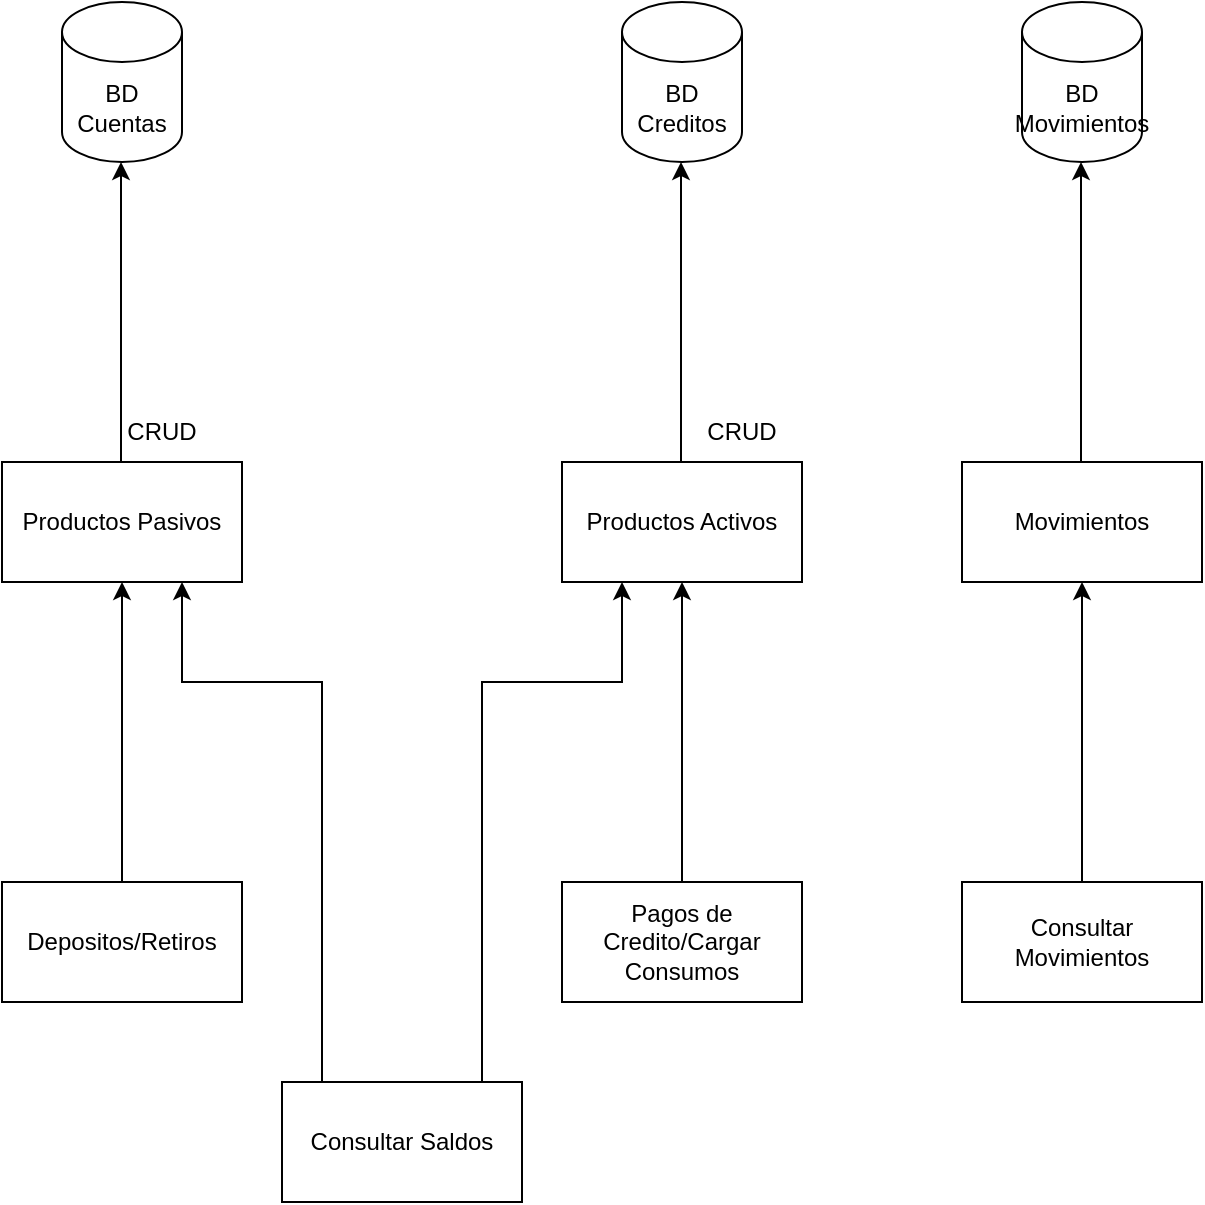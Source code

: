 <mxfile version="17.4.0" type="device" pages="2"><diagram id="IuZ8UtIoADJ6K-cjk_1B" name="Page-1"><mxGraphModel dx="680" dy="864" grid="1" gridSize="10" guides="1" tooltips="1" connect="1" arrows="1" fold="1" page="1" pageScale="1" pageWidth="827" pageHeight="1169" math="0" shadow="0"><root><mxCell id="0"/><mxCell id="1" parent="0"/><mxCell id="a_QQHa1EiUxBRfrHj9vG-1" value="BD Cuentas" style="shape=cylinder3;whiteSpace=wrap;html=1;boundedLbl=1;backgroundOutline=1;size=15;" vertex="1" parent="1"><mxGeometry x="110" y="180" width="60" height="80" as="geometry"/></mxCell><mxCell id="a_QQHa1EiUxBRfrHj9vG-2" value="BD Creditos" style="shape=cylinder3;whiteSpace=wrap;html=1;boundedLbl=1;backgroundOutline=1;size=15;" vertex="1" parent="1"><mxGeometry x="390" y="180" width="60" height="80" as="geometry"/></mxCell><mxCell id="a_QQHa1EiUxBRfrHj9vG-3" value="Depositos/Retiros" style="rounded=0;whiteSpace=wrap;html=1;" vertex="1" parent="1"><mxGeometry x="80" y="620" width="120" height="60" as="geometry"/></mxCell><mxCell id="a_QQHa1EiUxBRfrHj9vG-4" value="Pagos de Credito/Cargar Consumos" style="rounded=0;whiteSpace=wrap;html=1;" vertex="1" parent="1"><mxGeometry x="360" y="620" width="120" height="60" as="geometry"/></mxCell><mxCell id="a_QQHa1EiUxBRfrHj9vG-24" style="edgeStyle=orthogonalEdgeStyle;rounded=0;orthogonalLoop=1;jettySize=auto;html=1;entryX=0.75;entryY=1;entryDx=0;entryDy=0;" edge="1" parent="1" source="a_QQHa1EiUxBRfrHj9vG-5" target="a_QQHa1EiUxBRfrHj9vG-10"><mxGeometry relative="1" as="geometry"><Array as="points"><mxPoint x="240" y="520"/><mxPoint x="170" y="520"/></Array></mxGeometry></mxCell><mxCell id="a_QQHa1EiUxBRfrHj9vG-25" style="edgeStyle=orthogonalEdgeStyle;rounded=0;orthogonalLoop=1;jettySize=auto;html=1;entryX=0.25;entryY=1;entryDx=0;entryDy=0;" edge="1" parent="1" source="a_QQHa1EiUxBRfrHj9vG-5" target="a_QQHa1EiUxBRfrHj9vG-11"><mxGeometry relative="1" as="geometry"><Array as="points"><mxPoint x="320" y="520"/><mxPoint x="390" y="520"/></Array></mxGeometry></mxCell><mxCell id="a_QQHa1EiUxBRfrHj9vG-5" value="Consultar Saldos" style="rounded=0;whiteSpace=wrap;html=1;" vertex="1" parent="1"><mxGeometry x="220" y="720" width="120" height="60" as="geometry"/></mxCell><mxCell id="a_QQHa1EiUxBRfrHj9vG-8" value="" style="endArrow=classic;html=1;rounded=0;exitX=0.5;exitY=0;exitDx=0;exitDy=0;entryX=0.5;entryY=1;entryDx=0;entryDy=0;" edge="1" parent="1" source="a_QQHa1EiUxBRfrHj9vG-3" target="a_QQHa1EiUxBRfrHj9vG-10"><mxGeometry width="50" height="50" relative="1" as="geometry"><mxPoint x="50" y="610" as="sourcePoint"/><mxPoint x="100" y="560" as="targetPoint"/></mxGeometry></mxCell><mxCell id="a_QQHa1EiUxBRfrHj9vG-9" value="" style="endArrow=classic;html=1;rounded=0;exitX=0.5;exitY=0;exitDx=0;exitDy=0;entryX=0.5;entryY=1;entryDx=0;entryDy=0;" edge="1" parent="1" source="a_QQHa1EiUxBRfrHj9vG-4" target="a_QQHa1EiUxBRfrHj9vG-11"><mxGeometry width="50" height="50" relative="1" as="geometry"><mxPoint x="480" y="400" as="sourcePoint"/><mxPoint x="275" y="560" as="targetPoint"/></mxGeometry></mxCell><mxCell id="a_QQHa1EiUxBRfrHj9vG-10" value="Productos Pasivos" style="rounded=0;whiteSpace=wrap;html=1;" vertex="1" parent="1"><mxGeometry x="80" y="410" width="120" height="60" as="geometry"/></mxCell><mxCell id="a_QQHa1EiUxBRfrHj9vG-11" value="Productos Activos" style="rounded=0;whiteSpace=wrap;html=1;" vertex="1" parent="1"><mxGeometry x="360" y="410" width="120" height="60" as="geometry"/></mxCell><mxCell id="a_QQHa1EiUxBRfrHj9vG-12" value="" style="endArrow=classic;html=1;rounded=0;exitX=0.5;exitY=0;exitDx=0;exitDy=0;entryX=0.5;entryY=1;entryDx=0;entryDy=0;" edge="1" parent="1"><mxGeometry width="50" height="50" relative="1" as="geometry"><mxPoint x="139.5" y="410" as="sourcePoint"/><mxPoint x="139.5" y="260" as="targetPoint"/></mxGeometry></mxCell><mxCell id="a_QQHa1EiUxBRfrHj9vG-13" value="" style="endArrow=classic;html=1;rounded=0;exitX=0.5;exitY=0;exitDx=0;exitDy=0;entryX=0.5;entryY=1;entryDx=0;entryDy=0;" edge="1" parent="1"><mxGeometry width="50" height="50" relative="1" as="geometry"><mxPoint x="419.5" y="410" as="sourcePoint"/><mxPoint x="419.5" y="260" as="targetPoint"/></mxGeometry></mxCell><mxCell id="a_QQHa1EiUxBRfrHj9vG-14" value="CRUD" style="text;html=1;strokeColor=none;fillColor=none;align=center;verticalAlign=middle;whiteSpace=wrap;rounded=0;" vertex="1" parent="1"><mxGeometry x="420" y="380" width="60" height="30" as="geometry"/></mxCell><mxCell id="a_QQHa1EiUxBRfrHj9vG-16" value="CRUD" style="text;html=1;strokeColor=none;fillColor=none;align=center;verticalAlign=middle;whiteSpace=wrap;rounded=0;" vertex="1" parent="1"><mxGeometry x="130" y="380" width="60" height="30" as="geometry"/></mxCell><mxCell id="a_QQHa1EiUxBRfrHj9vG-17" value="BD Movimientos" style="shape=cylinder3;whiteSpace=wrap;html=1;boundedLbl=1;backgroundOutline=1;size=15;" vertex="1" parent="1"><mxGeometry x="590" y="180" width="60" height="80" as="geometry"/></mxCell><mxCell id="a_QQHa1EiUxBRfrHj9vG-18" value="Consultar Movimientos" style="rounded=0;whiteSpace=wrap;html=1;" vertex="1" parent="1"><mxGeometry x="560" y="620" width="120" height="60" as="geometry"/></mxCell><mxCell id="a_QQHa1EiUxBRfrHj9vG-19" value="" style="endArrow=classic;html=1;rounded=0;exitX=0.5;exitY=0;exitDx=0;exitDy=0;entryX=0.5;entryY=1;entryDx=0;entryDy=0;" edge="1" parent="1" source="a_QQHa1EiUxBRfrHj9vG-18" target="a_QQHa1EiUxBRfrHj9vG-20"><mxGeometry width="50" height="50" relative="1" as="geometry"><mxPoint x="680" y="400" as="sourcePoint"/><mxPoint x="475" y="560" as="targetPoint"/></mxGeometry></mxCell><mxCell id="a_QQHa1EiUxBRfrHj9vG-20" value="Movimientos" style="rounded=0;whiteSpace=wrap;html=1;" vertex="1" parent="1"><mxGeometry x="560" y="410" width="120" height="60" as="geometry"/></mxCell><mxCell id="a_QQHa1EiUxBRfrHj9vG-21" value="" style="endArrow=classic;html=1;rounded=0;exitX=0.5;exitY=0;exitDx=0;exitDy=0;entryX=0.5;entryY=1;entryDx=0;entryDy=0;" edge="1" parent="1"><mxGeometry width="50" height="50" relative="1" as="geometry"><mxPoint x="619.5" y="410" as="sourcePoint"/><mxPoint x="619.5" y="260" as="targetPoint"/></mxGeometry></mxCell></root></mxGraphModel></diagram><diagram id="lpLo9djQ4YTZzFvlZy6b" name="Page-2"><mxGraphModel dx="1422" dy="1931" grid="1" gridSize="10" guides="1" tooltips="1" connect="1" arrows="1" fold="1" page="1" pageScale="1" pageWidth="827" pageHeight="1169" math="0" shadow="0"><root><mxCell id="0"/><mxCell id="1" parent="0"/><mxCell id="lYzwQVZU7XmkVxWhcohu-1" value="Table: Cuentas" style="shape=table;startSize=30;container=1;collapsible=1;childLayout=tableLayout;fixedRows=1;rowLines=0;fontStyle=1;align=center;resizeLast=1;" vertex="1" parent="1"><mxGeometry x="360" y="-40" width="200" height="180" as="geometry"/></mxCell><mxCell id="lYzwQVZU7XmkVxWhcohu-2" value="" style="shape=tableRow;horizontal=0;startSize=0;swimlaneHead=0;swimlaneBody=0;fillColor=none;collapsible=0;dropTarget=0;points=[[0,0.5],[1,0.5]];portConstraint=eastwest;top=0;left=0;right=0;bottom=1;" vertex="1" parent="lYzwQVZU7XmkVxWhcohu-1"><mxGeometry y="30" width="200" height="30" as="geometry"/></mxCell><mxCell id="lYzwQVZU7XmkVxWhcohu-3" value="PK" style="shape=partialRectangle;connectable=0;fillColor=none;top=0;left=0;bottom=0;right=0;fontStyle=1;overflow=hidden;" vertex="1" parent="lYzwQVZU7XmkVxWhcohu-2"><mxGeometry width="30" height="30" as="geometry"><mxRectangle width="30" height="30" as="alternateBounds"/></mxGeometry></mxCell><mxCell id="lYzwQVZU7XmkVxWhcohu-4" value="NumeroCuenta" style="shape=partialRectangle;connectable=0;fillColor=none;top=0;left=0;bottom=0;right=0;align=left;spacingLeft=6;fontStyle=5;overflow=hidden;" vertex="1" parent="lYzwQVZU7XmkVxWhcohu-2"><mxGeometry x="30" width="170" height="30" as="geometry"><mxRectangle width="170" height="30" as="alternateBounds"/></mxGeometry></mxCell><mxCell id="lYzwQVZU7XmkVxWhcohu-5" value="" style="shape=tableRow;horizontal=0;startSize=0;swimlaneHead=0;swimlaneBody=0;fillColor=none;collapsible=0;dropTarget=0;points=[[0,0.5],[1,0.5]];portConstraint=eastwest;top=0;left=0;right=0;bottom=0;" vertex="1" parent="lYzwQVZU7XmkVxWhcohu-1"><mxGeometry y="60" width="200" height="30" as="geometry"/></mxCell><mxCell id="lYzwQVZU7XmkVxWhcohu-6" value="" style="shape=partialRectangle;connectable=0;fillColor=none;top=0;left=0;bottom=0;right=0;editable=1;overflow=hidden;" vertex="1" parent="lYzwQVZU7XmkVxWhcohu-5"><mxGeometry width="30" height="30" as="geometry"><mxRectangle width="30" height="30" as="alternateBounds"/></mxGeometry></mxCell><mxCell id="lYzwQVZU7XmkVxWhcohu-7" value="TipoCuenta" style="shape=partialRectangle;connectable=0;fillColor=none;top=0;left=0;bottom=0;right=0;align=left;spacingLeft=6;overflow=hidden;" vertex="1" parent="lYzwQVZU7XmkVxWhcohu-5"><mxGeometry x="30" width="170" height="30" as="geometry"><mxRectangle width="170" height="30" as="alternateBounds"/></mxGeometry></mxCell><mxCell id="lYzwQVZU7XmkVxWhcohu-8" value="" style="shape=tableRow;horizontal=0;startSize=0;swimlaneHead=0;swimlaneBody=0;fillColor=none;collapsible=0;dropTarget=0;points=[[0,0.5],[1,0.5]];portConstraint=eastwest;top=0;left=0;right=0;bottom=0;" vertex="1" parent="lYzwQVZU7XmkVxWhcohu-1"><mxGeometry y="90" width="200" height="30" as="geometry"/></mxCell><mxCell id="lYzwQVZU7XmkVxWhcohu-9" value="" style="shape=partialRectangle;connectable=0;fillColor=none;top=0;left=0;bottom=0;right=0;editable=1;overflow=hidden;" vertex="1" parent="lYzwQVZU7XmkVxWhcohu-8"><mxGeometry width="30" height="30" as="geometry"><mxRectangle width="30" height="30" as="alternateBounds"/></mxGeometry></mxCell><mxCell id="lYzwQVZU7XmkVxWhcohu-10" value="Balance" style="shape=partialRectangle;connectable=0;fillColor=none;top=0;left=0;bottom=0;right=0;align=left;spacingLeft=6;overflow=hidden;" vertex="1" parent="lYzwQVZU7XmkVxWhcohu-8"><mxGeometry x="30" width="170" height="30" as="geometry"><mxRectangle width="170" height="30" as="alternateBounds"/></mxGeometry></mxCell><mxCell id="lYzwQVZU7XmkVxWhcohu-11" value="" style="shape=tableRow;horizontal=0;startSize=0;swimlaneHead=0;swimlaneBody=0;fillColor=none;collapsible=0;dropTarget=0;points=[[0,0.5],[1,0.5]];portConstraint=eastwest;top=0;left=0;right=0;bottom=0;" vertex="1" parent="lYzwQVZU7XmkVxWhcohu-1"><mxGeometry y="120" width="200" height="30" as="geometry"/></mxCell><mxCell id="lYzwQVZU7XmkVxWhcohu-12" value="" style="shape=partialRectangle;connectable=0;fillColor=none;top=0;left=0;bottom=0;right=0;editable=1;overflow=hidden;" vertex="1" parent="lYzwQVZU7XmkVxWhcohu-11"><mxGeometry width="30" height="30" as="geometry"><mxRectangle width="30" height="30" as="alternateBounds"/></mxGeometry></mxCell><mxCell id="lYzwQVZU7XmkVxWhcohu-13" value="Cliente" style="shape=partialRectangle;connectable=0;fillColor=none;top=0;left=0;bottom=0;right=0;align=left;spacingLeft=6;overflow=hidden;" vertex="1" parent="lYzwQVZU7XmkVxWhcohu-11"><mxGeometry x="30" width="170" height="30" as="geometry"><mxRectangle width="170" height="30" as="alternateBounds"/></mxGeometry></mxCell><mxCell id="lYzwQVZU7XmkVxWhcohu-159" style="shape=tableRow;horizontal=0;startSize=0;swimlaneHead=0;swimlaneBody=0;fillColor=none;collapsible=0;dropTarget=0;points=[[0,0.5],[1,0.5]];portConstraint=eastwest;top=0;left=0;right=0;bottom=0;" vertex="1" parent="lYzwQVZU7XmkVxWhcohu-1"><mxGeometry y="150" width="200" height="30" as="geometry"/></mxCell><mxCell id="lYzwQVZU7XmkVxWhcohu-160" style="shape=partialRectangle;connectable=0;fillColor=none;top=0;left=0;bottom=0;right=0;editable=1;overflow=hidden;" vertex="1" parent="lYzwQVZU7XmkVxWhcohu-159"><mxGeometry width="30" height="30" as="geometry"><mxRectangle width="30" height="30" as="alternateBounds"/></mxGeometry></mxCell><mxCell id="lYzwQVZU7XmkVxWhcohu-161" value="TipoMoneda" style="shape=partialRectangle;connectable=0;fillColor=none;top=0;left=0;bottom=0;right=0;align=left;spacingLeft=6;overflow=hidden;" vertex="1" parent="lYzwQVZU7XmkVxWhcohu-159"><mxGeometry x="30" width="170" height="30" as="geometry"><mxRectangle width="170" height="30" as="alternateBounds"/></mxGeometry></mxCell><mxCell id="lYzwQVZU7XmkVxWhcohu-15" value="Cliente Personal" style="shape=table;startSize=30;container=1;collapsible=1;childLayout=tableLayout;fixedRows=1;rowLines=0;fontStyle=1;align=center;resizeLast=1;spacing=2;" vertex="1" parent="1"><mxGeometry x="640" y="160" width="180" height="240" as="geometry"><mxRectangle x="360" y="80" width="70" height="30" as="alternateBounds"/></mxGeometry></mxCell><mxCell id="lYzwQVZU7XmkVxWhcohu-16" value="" style="shape=tableRow;horizontal=0;startSize=0;swimlaneHead=0;swimlaneBody=0;fillColor=none;collapsible=0;dropTarget=0;points=[[0,0.5],[1,0.5]];portConstraint=eastwest;top=0;left=0;right=0;bottom=1;" vertex="1" parent="lYzwQVZU7XmkVxWhcohu-15"><mxGeometry y="30" width="180" height="30" as="geometry"/></mxCell><mxCell id="lYzwQVZU7XmkVxWhcohu-17" value="PK" style="shape=partialRectangle;connectable=0;fillColor=none;top=0;left=0;bottom=0;right=0;fontStyle=1;overflow=hidden;" vertex="1" parent="lYzwQVZU7XmkVxWhcohu-16"><mxGeometry width="30" height="30" as="geometry"><mxRectangle width="30" height="30" as="alternateBounds"/></mxGeometry></mxCell><mxCell id="lYzwQVZU7XmkVxWhcohu-18" value="CodigoCliente" style="shape=partialRectangle;connectable=0;fillColor=none;top=0;left=0;bottom=0;right=0;align=left;spacingLeft=6;fontStyle=5;overflow=hidden;" vertex="1" parent="lYzwQVZU7XmkVxWhcohu-16"><mxGeometry x="30" width="150" height="30" as="geometry"><mxRectangle width="150" height="30" as="alternateBounds"/></mxGeometry></mxCell><mxCell id="lYzwQVZU7XmkVxWhcohu-19" value="" style="shape=tableRow;horizontal=0;startSize=0;swimlaneHead=0;swimlaneBody=0;fillColor=none;collapsible=0;dropTarget=0;points=[[0,0.5],[1,0.5]];portConstraint=eastwest;top=0;left=0;right=0;bottom=0;" vertex="1" parent="lYzwQVZU7XmkVxWhcohu-15"><mxGeometry y="60" width="180" height="30" as="geometry"/></mxCell><mxCell id="lYzwQVZU7XmkVxWhcohu-20" value="" style="shape=partialRectangle;connectable=0;fillColor=none;top=0;left=0;bottom=0;right=0;editable=1;overflow=hidden;" vertex="1" parent="lYzwQVZU7XmkVxWhcohu-19"><mxGeometry width="30" height="30" as="geometry"><mxRectangle width="30" height="30" as="alternateBounds"/></mxGeometry></mxCell><mxCell id="lYzwQVZU7XmkVxWhcohu-21" value="Nombre" style="shape=partialRectangle;connectable=0;fillColor=none;top=0;left=0;bottom=0;right=0;align=left;spacingLeft=6;overflow=hidden;" vertex="1" parent="lYzwQVZU7XmkVxWhcohu-19"><mxGeometry x="30" width="150" height="30" as="geometry"><mxRectangle width="150" height="30" as="alternateBounds"/></mxGeometry></mxCell><mxCell id="lYzwQVZU7XmkVxWhcohu-22" value="" style="shape=tableRow;horizontal=0;startSize=0;swimlaneHead=0;swimlaneBody=0;fillColor=none;collapsible=0;dropTarget=0;points=[[0,0.5],[1,0.5]];portConstraint=eastwest;top=0;left=0;right=0;bottom=0;" vertex="1" parent="lYzwQVZU7XmkVxWhcohu-15"><mxGeometry y="90" width="180" height="30" as="geometry"/></mxCell><mxCell id="lYzwQVZU7XmkVxWhcohu-23" value="" style="shape=partialRectangle;connectable=0;fillColor=none;top=0;left=0;bottom=0;right=0;editable=1;overflow=hidden;" vertex="1" parent="lYzwQVZU7XmkVxWhcohu-22"><mxGeometry width="30" height="30" as="geometry"><mxRectangle width="30" height="30" as="alternateBounds"/></mxGeometry></mxCell><mxCell id="lYzwQVZU7XmkVxWhcohu-24" value="Apellido" style="shape=partialRectangle;connectable=0;fillColor=none;top=0;left=0;bottom=0;right=0;align=left;spacingLeft=6;overflow=hidden;" vertex="1" parent="lYzwQVZU7XmkVxWhcohu-22"><mxGeometry x="30" width="150" height="30" as="geometry"><mxRectangle width="150" height="30" as="alternateBounds"/></mxGeometry></mxCell><mxCell id="lYzwQVZU7XmkVxWhcohu-25" value="" style="shape=tableRow;horizontal=0;startSize=0;swimlaneHead=0;swimlaneBody=0;fillColor=none;collapsible=0;dropTarget=0;points=[[0,0.5],[1,0.5]];portConstraint=eastwest;top=0;left=0;right=0;bottom=0;" vertex="1" parent="lYzwQVZU7XmkVxWhcohu-15"><mxGeometry y="120" width="180" height="30" as="geometry"/></mxCell><mxCell id="lYzwQVZU7XmkVxWhcohu-26" value="" style="shape=partialRectangle;connectable=0;fillColor=none;top=0;left=0;bottom=0;right=0;editable=1;overflow=hidden;" vertex="1" parent="lYzwQVZU7XmkVxWhcohu-25"><mxGeometry width="30" height="30" as="geometry"><mxRectangle width="30" height="30" as="alternateBounds"/></mxGeometry></mxCell><mxCell id="lYzwQVZU7XmkVxWhcohu-27" value="Dni" style="shape=partialRectangle;connectable=0;fillColor=none;top=0;left=0;bottom=0;right=0;align=left;spacingLeft=6;overflow=hidden;" vertex="1" parent="lYzwQVZU7XmkVxWhcohu-25"><mxGeometry x="30" width="150" height="30" as="geometry"><mxRectangle width="150" height="30" as="alternateBounds"/></mxGeometry></mxCell><mxCell id="lYzwQVZU7XmkVxWhcohu-59" style="shape=tableRow;horizontal=0;startSize=0;swimlaneHead=0;swimlaneBody=0;fillColor=none;collapsible=0;dropTarget=0;points=[[0,0.5],[1,0.5]];portConstraint=eastwest;top=0;left=0;right=0;bottom=0;" vertex="1" parent="lYzwQVZU7XmkVxWhcohu-15"><mxGeometry y="150" width="180" height="30" as="geometry"/></mxCell><mxCell id="lYzwQVZU7XmkVxWhcohu-60" style="shape=partialRectangle;connectable=0;fillColor=none;top=0;left=0;bottom=0;right=0;editable=1;overflow=hidden;" vertex="1" parent="lYzwQVZU7XmkVxWhcohu-59"><mxGeometry width="30" height="30" as="geometry"><mxRectangle width="30" height="30" as="alternateBounds"/></mxGeometry></mxCell><mxCell id="lYzwQVZU7XmkVxWhcohu-61" value="TipoCliente" style="shape=partialRectangle;connectable=0;fillColor=none;top=0;left=0;bottom=0;right=0;align=left;spacingLeft=6;overflow=hidden;" vertex="1" parent="lYzwQVZU7XmkVxWhcohu-59"><mxGeometry x="30" width="150" height="30" as="geometry"><mxRectangle width="150" height="30" as="alternateBounds"/></mxGeometry></mxCell><mxCell id="lYzwQVZU7XmkVxWhcohu-62" style="shape=tableRow;horizontal=0;startSize=0;swimlaneHead=0;swimlaneBody=0;fillColor=none;collapsible=0;dropTarget=0;points=[[0,0.5],[1,0.5]];portConstraint=eastwest;top=0;left=0;right=0;bottom=0;" vertex="1" parent="lYzwQVZU7XmkVxWhcohu-15"><mxGeometry y="180" width="180" height="30" as="geometry"/></mxCell><mxCell id="lYzwQVZU7XmkVxWhcohu-63" style="shape=partialRectangle;connectable=0;fillColor=none;top=0;left=0;bottom=0;right=0;editable=1;overflow=hidden;" vertex="1" parent="lYzwQVZU7XmkVxWhcohu-62"><mxGeometry width="30" height="30" as="geometry"><mxRectangle width="30" height="30" as="alternateBounds"/></mxGeometry></mxCell><mxCell id="lYzwQVZU7XmkVxWhcohu-64" value="Telefono" style="shape=partialRectangle;connectable=0;fillColor=none;top=0;left=0;bottom=0;right=0;align=left;spacingLeft=6;overflow=hidden;" vertex="1" parent="lYzwQVZU7XmkVxWhcohu-62"><mxGeometry x="30" width="150" height="30" as="geometry"><mxRectangle width="150" height="30" as="alternateBounds"/></mxGeometry></mxCell><mxCell id="lYzwQVZU7XmkVxWhcohu-65" style="shape=tableRow;horizontal=0;startSize=0;swimlaneHead=0;swimlaneBody=0;fillColor=none;collapsible=0;dropTarget=0;points=[[0,0.5],[1,0.5]];portConstraint=eastwest;top=0;left=0;right=0;bottom=0;" vertex="1" parent="lYzwQVZU7XmkVxWhcohu-15"><mxGeometry y="210" width="180" height="30" as="geometry"/></mxCell><mxCell id="lYzwQVZU7XmkVxWhcohu-66" style="shape=partialRectangle;connectable=0;fillColor=none;top=0;left=0;bottom=0;right=0;editable=1;overflow=hidden;" vertex="1" parent="lYzwQVZU7XmkVxWhcohu-65"><mxGeometry width="30" height="30" as="geometry"><mxRectangle width="30" height="30" as="alternateBounds"/></mxGeometry></mxCell><mxCell id="lYzwQVZU7XmkVxWhcohu-67" value="Correo" style="shape=partialRectangle;connectable=0;fillColor=none;top=0;left=0;bottom=0;right=0;align=left;spacingLeft=6;overflow=hidden;" vertex="1" parent="lYzwQVZU7XmkVxWhcohu-65"><mxGeometry x="30" width="150" height="30" as="geometry"><mxRectangle width="150" height="30" as="alternateBounds"/></mxGeometry></mxCell><mxCell id="lYzwQVZU7XmkVxWhcohu-68" value="Table: Credito" style="shape=table;startSize=30;container=1;collapsible=1;childLayout=tableLayout;fixedRows=1;rowLines=0;fontStyle=1;align=center;resizeLast=1;" vertex="1" parent="1"><mxGeometry x="360" y="560" width="200" height="180" as="geometry"/></mxCell><mxCell id="lYzwQVZU7XmkVxWhcohu-69" value="" style="shape=tableRow;horizontal=0;startSize=0;swimlaneHead=0;swimlaneBody=0;fillColor=none;collapsible=0;dropTarget=0;points=[[0,0.5],[1,0.5]];portConstraint=eastwest;top=0;left=0;right=0;bottom=1;" vertex="1" parent="lYzwQVZU7XmkVxWhcohu-68"><mxGeometry y="30" width="200" height="30" as="geometry"/></mxCell><mxCell id="lYzwQVZU7XmkVxWhcohu-70" value="PK" style="shape=partialRectangle;connectable=0;fillColor=none;top=0;left=0;bottom=0;right=0;fontStyle=1;overflow=hidden;" vertex="1" parent="lYzwQVZU7XmkVxWhcohu-69"><mxGeometry width="30" height="30" as="geometry"><mxRectangle width="30" height="30" as="alternateBounds"/></mxGeometry></mxCell><mxCell id="lYzwQVZU7XmkVxWhcohu-71" value="NumeroTarjeta" style="shape=partialRectangle;connectable=0;fillColor=none;top=0;left=0;bottom=0;right=0;align=left;spacingLeft=6;fontStyle=5;overflow=hidden;" vertex="1" parent="lYzwQVZU7XmkVxWhcohu-69"><mxGeometry x="30" width="170" height="30" as="geometry"><mxRectangle width="170" height="30" as="alternateBounds"/></mxGeometry></mxCell><mxCell id="lYzwQVZU7XmkVxWhcohu-72" value="" style="shape=tableRow;horizontal=0;startSize=0;swimlaneHead=0;swimlaneBody=0;fillColor=none;collapsible=0;dropTarget=0;points=[[0,0.5],[1,0.5]];portConstraint=eastwest;top=0;left=0;right=0;bottom=0;" vertex="1" parent="lYzwQVZU7XmkVxWhcohu-68"><mxGeometry y="60" width="200" height="30" as="geometry"/></mxCell><mxCell id="lYzwQVZU7XmkVxWhcohu-73" value="" style="shape=partialRectangle;connectable=0;fillColor=none;top=0;left=0;bottom=0;right=0;editable=1;overflow=hidden;" vertex="1" parent="lYzwQVZU7XmkVxWhcohu-72"><mxGeometry width="30" height="30" as="geometry"><mxRectangle width="30" height="30" as="alternateBounds"/></mxGeometry></mxCell><mxCell id="lYzwQVZU7XmkVxWhcohu-74" value="Cliente" style="shape=partialRectangle;connectable=0;fillColor=none;top=0;left=0;bottom=0;right=0;align=left;spacingLeft=6;overflow=hidden;" vertex="1" parent="lYzwQVZU7XmkVxWhcohu-72"><mxGeometry x="30" width="170" height="30" as="geometry"><mxRectangle width="170" height="30" as="alternateBounds"/></mxGeometry></mxCell><mxCell id="lYzwQVZU7XmkVxWhcohu-75" value="" style="shape=tableRow;horizontal=0;startSize=0;swimlaneHead=0;swimlaneBody=0;fillColor=none;collapsible=0;dropTarget=0;points=[[0,0.5],[1,0.5]];portConstraint=eastwest;top=0;left=0;right=0;bottom=0;" vertex="1" parent="lYzwQVZU7XmkVxWhcohu-68"><mxGeometry y="90" width="200" height="30" as="geometry"/></mxCell><mxCell id="lYzwQVZU7XmkVxWhcohu-76" value="" style="shape=partialRectangle;connectable=0;fillColor=none;top=0;left=0;bottom=0;right=0;editable=1;overflow=hidden;" vertex="1" parent="lYzwQVZU7XmkVxWhcohu-75"><mxGeometry width="30" height="30" as="geometry"><mxRectangle width="30" height="30" as="alternateBounds"/></mxGeometry></mxCell><mxCell id="lYzwQVZU7XmkVxWhcohu-77" value="Balance" style="shape=partialRectangle;connectable=0;fillColor=none;top=0;left=0;bottom=0;right=0;align=left;spacingLeft=6;overflow=hidden;" vertex="1" parent="lYzwQVZU7XmkVxWhcohu-75"><mxGeometry x="30" width="170" height="30" as="geometry"><mxRectangle width="170" height="30" as="alternateBounds"/></mxGeometry></mxCell><mxCell id="lYzwQVZU7XmkVxWhcohu-78" value="" style="shape=tableRow;horizontal=0;startSize=0;swimlaneHead=0;swimlaneBody=0;fillColor=none;collapsible=0;dropTarget=0;points=[[0,0.5],[1,0.5]];portConstraint=eastwest;top=0;left=0;right=0;bottom=0;" vertex="1" parent="lYzwQVZU7XmkVxWhcohu-68"><mxGeometry y="120" width="200" height="30" as="geometry"/></mxCell><mxCell id="lYzwQVZU7XmkVxWhcohu-79" value="" style="shape=partialRectangle;connectable=0;fillColor=none;top=0;left=0;bottom=0;right=0;editable=1;overflow=hidden;" vertex="1" parent="lYzwQVZU7XmkVxWhcohu-78"><mxGeometry width="30" height="30" as="geometry"><mxRectangle width="30" height="30" as="alternateBounds"/></mxGeometry></mxCell><mxCell id="lYzwQVZU7XmkVxWhcohu-80" value="Creditos" style="shape=partialRectangle;connectable=0;fillColor=none;top=0;left=0;bottom=0;right=0;align=left;spacingLeft=6;overflow=hidden;" vertex="1" parent="lYzwQVZU7XmkVxWhcohu-78"><mxGeometry x="30" width="170" height="30" as="geometry"><mxRectangle width="170" height="30" as="alternateBounds"/></mxGeometry></mxCell><mxCell id="lYzwQVZU7XmkVxWhcohu-162" style="shape=tableRow;horizontal=0;startSize=0;swimlaneHead=0;swimlaneBody=0;fillColor=none;collapsible=0;dropTarget=0;points=[[0,0.5],[1,0.5]];portConstraint=eastwest;top=0;left=0;right=0;bottom=0;" vertex="1" parent="lYzwQVZU7XmkVxWhcohu-68"><mxGeometry y="150" width="200" height="30" as="geometry"/></mxCell><mxCell id="lYzwQVZU7XmkVxWhcohu-163" style="shape=partialRectangle;connectable=0;fillColor=none;top=0;left=0;bottom=0;right=0;editable=1;overflow=hidden;" vertex="1" parent="lYzwQVZU7XmkVxWhcohu-162"><mxGeometry width="30" height="30" as="geometry"><mxRectangle width="30" height="30" as="alternateBounds"/></mxGeometry></mxCell><mxCell id="lYzwQVZU7XmkVxWhcohu-164" value="TipoMoneda" style="shape=partialRectangle;connectable=0;fillColor=none;top=0;left=0;bottom=0;right=0;align=left;spacingLeft=6;overflow=hidden;" vertex="1" parent="lYzwQVZU7XmkVxWhcohu-162"><mxGeometry x="30" width="170" height="30" as="geometry"><mxRectangle width="170" height="30" as="alternateBounds"/></mxGeometry></mxCell><mxCell id="lYzwQVZU7XmkVxWhcohu-103" value="Cliente Empresarial" style="shape=table;startSize=30;container=1;collapsible=1;childLayout=tableLayout;fixedRows=1;rowLines=0;fontStyle=1;align=center;resizeLast=1;spacing=2;" vertex="1" parent="1"><mxGeometry x="80" y="160" width="180" height="270" as="geometry"><mxRectangle x="360" y="80" width="70" height="30" as="alternateBounds"/></mxGeometry></mxCell><mxCell id="lYzwQVZU7XmkVxWhcohu-104" value="" style="shape=tableRow;horizontal=0;startSize=0;swimlaneHead=0;swimlaneBody=0;fillColor=none;collapsible=0;dropTarget=0;points=[[0,0.5],[1,0.5]];portConstraint=eastwest;top=0;left=0;right=0;bottom=1;" vertex="1" parent="lYzwQVZU7XmkVxWhcohu-103"><mxGeometry y="30" width="180" height="30" as="geometry"/></mxCell><mxCell id="lYzwQVZU7XmkVxWhcohu-105" value="PK" style="shape=partialRectangle;connectable=0;fillColor=none;top=0;left=0;bottom=0;right=0;fontStyle=1;overflow=hidden;" vertex="1" parent="lYzwQVZU7XmkVxWhcohu-104"><mxGeometry width="30" height="30" as="geometry"><mxRectangle width="30" height="30" as="alternateBounds"/></mxGeometry></mxCell><mxCell id="lYzwQVZU7XmkVxWhcohu-106" value="CodigoCliente" style="shape=partialRectangle;connectable=0;fillColor=none;top=0;left=0;bottom=0;right=0;align=left;spacingLeft=6;fontStyle=5;overflow=hidden;" vertex="1" parent="lYzwQVZU7XmkVxWhcohu-104"><mxGeometry x="30" width="150" height="30" as="geometry"><mxRectangle width="150" height="30" as="alternateBounds"/></mxGeometry></mxCell><mxCell id="lYzwQVZU7XmkVxWhcohu-107" value="" style="shape=tableRow;horizontal=0;startSize=0;swimlaneHead=0;swimlaneBody=0;fillColor=none;collapsible=0;dropTarget=0;points=[[0,0.5],[1,0.5]];portConstraint=eastwest;top=0;left=0;right=0;bottom=0;" vertex="1" parent="lYzwQVZU7XmkVxWhcohu-103"><mxGeometry y="60" width="180" height="30" as="geometry"/></mxCell><mxCell id="lYzwQVZU7XmkVxWhcohu-108" value="" style="shape=partialRectangle;connectable=0;fillColor=none;top=0;left=0;bottom=0;right=0;editable=1;overflow=hidden;" vertex="1" parent="lYzwQVZU7XmkVxWhcohu-107"><mxGeometry width="30" height="30" as="geometry"><mxRectangle width="30" height="30" as="alternateBounds"/></mxGeometry></mxCell><mxCell id="lYzwQVZU7XmkVxWhcohu-109" value="Nombre" style="shape=partialRectangle;connectable=0;fillColor=none;top=0;left=0;bottom=0;right=0;align=left;spacingLeft=6;overflow=hidden;" vertex="1" parent="lYzwQVZU7XmkVxWhcohu-107"><mxGeometry x="30" width="150" height="30" as="geometry"><mxRectangle width="150" height="30" as="alternateBounds"/></mxGeometry></mxCell><mxCell id="lYzwQVZU7XmkVxWhcohu-110" value="" style="shape=tableRow;horizontal=0;startSize=0;swimlaneHead=0;swimlaneBody=0;fillColor=none;collapsible=0;dropTarget=0;points=[[0,0.5],[1,0.5]];portConstraint=eastwest;top=0;left=0;right=0;bottom=0;" vertex="1" parent="lYzwQVZU7XmkVxWhcohu-103"><mxGeometry y="90" width="180" height="30" as="geometry"/></mxCell><mxCell id="lYzwQVZU7XmkVxWhcohu-111" value="" style="shape=partialRectangle;connectable=0;fillColor=none;top=0;left=0;bottom=0;right=0;editable=1;overflow=hidden;" vertex="1" parent="lYzwQVZU7XmkVxWhcohu-110"><mxGeometry width="30" height="30" as="geometry"><mxRectangle width="30" height="30" as="alternateBounds"/></mxGeometry></mxCell><mxCell id="lYzwQVZU7XmkVxWhcohu-112" value="Apellido" style="shape=partialRectangle;connectable=0;fillColor=none;top=0;left=0;bottom=0;right=0;align=left;spacingLeft=6;overflow=hidden;" vertex="1" parent="lYzwQVZU7XmkVxWhcohu-110"><mxGeometry x="30" width="150" height="30" as="geometry"><mxRectangle width="150" height="30" as="alternateBounds"/></mxGeometry></mxCell><mxCell id="lYzwQVZU7XmkVxWhcohu-113" value="" style="shape=tableRow;horizontal=0;startSize=0;swimlaneHead=0;swimlaneBody=0;fillColor=none;collapsible=0;dropTarget=0;points=[[0,0.5],[1,0.5]];portConstraint=eastwest;top=0;left=0;right=0;bottom=0;" vertex="1" parent="lYzwQVZU7XmkVxWhcohu-103"><mxGeometry y="120" width="180" height="30" as="geometry"/></mxCell><mxCell id="lYzwQVZU7XmkVxWhcohu-114" value="" style="shape=partialRectangle;connectable=0;fillColor=none;top=0;left=0;bottom=0;right=0;editable=1;overflow=hidden;" vertex="1" parent="lYzwQVZU7XmkVxWhcohu-113"><mxGeometry width="30" height="30" as="geometry"><mxRectangle width="30" height="30" as="alternateBounds"/></mxGeometry></mxCell><mxCell id="lYzwQVZU7XmkVxWhcohu-115" value="Dni" style="shape=partialRectangle;connectable=0;fillColor=none;top=0;left=0;bottom=0;right=0;align=left;spacingLeft=6;overflow=hidden;" vertex="1" parent="lYzwQVZU7XmkVxWhcohu-113"><mxGeometry x="30" width="150" height="30" as="geometry"><mxRectangle width="150" height="30" as="alternateBounds"/></mxGeometry></mxCell><mxCell id="lYzwQVZU7XmkVxWhcohu-116" style="shape=tableRow;horizontal=0;startSize=0;swimlaneHead=0;swimlaneBody=0;fillColor=none;collapsible=0;dropTarget=0;points=[[0,0.5],[1,0.5]];portConstraint=eastwest;top=0;left=0;right=0;bottom=0;" vertex="1" parent="lYzwQVZU7XmkVxWhcohu-103"><mxGeometry y="150" width="180" height="30" as="geometry"/></mxCell><mxCell id="lYzwQVZU7XmkVxWhcohu-117" style="shape=partialRectangle;connectable=0;fillColor=none;top=0;left=0;bottom=0;right=0;editable=1;overflow=hidden;" vertex="1" parent="lYzwQVZU7XmkVxWhcohu-116"><mxGeometry width="30" height="30" as="geometry"><mxRectangle width="30" height="30" as="alternateBounds"/></mxGeometry></mxCell><mxCell id="lYzwQVZU7XmkVxWhcohu-118" value="TipoCliente" style="shape=partialRectangle;connectable=0;fillColor=none;top=0;left=0;bottom=0;right=0;align=left;spacingLeft=6;overflow=hidden;" vertex="1" parent="lYzwQVZU7XmkVxWhcohu-116"><mxGeometry x="30" width="150" height="30" as="geometry"><mxRectangle width="150" height="30" as="alternateBounds"/></mxGeometry></mxCell><mxCell id="lYzwQVZU7XmkVxWhcohu-119" style="shape=tableRow;horizontal=0;startSize=0;swimlaneHead=0;swimlaneBody=0;fillColor=none;collapsible=0;dropTarget=0;points=[[0,0.5],[1,0.5]];portConstraint=eastwest;top=0;left=0;right=0;bottom=0;" vertex="1" parent="lYzwQVZU7XmkVxWhcohu-103"><mxGeometry y="180" width="180" height="30" as="geometry"/></mxCell><mxCell id="lYzwQVZU7XmkVxWhcohu-120" style="shape=partialRectangle;connectable=0;fillColor=none;top=0;left=0;bottom=0;right=0;editable=1;overflow=hidden;" vertex="1" parent="lYzwQVZU7XmkVxWhcohu-119"><mxGeometry width="30" height="30" as="geometry"><mxRectangle width="30" height="30" as="alternateBounds"/></mxGeometry></mxCell><mxCell id="lYzwQVZU7XmkVxWhcohu-121" value="Telefono" style="shape=partialRectangle;connectable=0;fillColor=none;top=0;left=0;bottom=0;right=0;align=left;spacingLeft=6;overflow=hidden;" vertex="1" parent="lYzwQVZU7XmkVxWhcohu-119"><mxGeometry x="30" width="150" height="30" as="geometry"><mxRectangle width="150" height="30" as="alternateBounds"/></mxGeometry></mxCell><mxCell id="lYzwQVZU7XmkVxWhcohu-122" style="shape=tableRow;horizontal=0;startSize=0;swimlaneHead=0;swimlaneBody=0;fillColor=none;collapsible=0;dropTarget=0;points=[[0,0.5],[1,0.5]];portConstraint=eastwest;top=0;left=0;right=0;bottom=0;" vertex="1" parent="lYzwQVZU7XmkVxWhcohu-103"><mxGeometry y="210" width="180" height="30" as="geometry"/></mxCell><mxCell id="lYzwQVZU7XmkVxWhcohu-123" style="shape=partialRectangle;connectable=0;fillColor=none;top=0;left=0;bottom=0;right=0;editable=1;overflow=hidden;" vertex="1" parent="lYzwQVZU7XmkVxWhcohu-122"><mxGeometry width="30" height="30" as="geometry"><mxRectangle width="30" height="30" as="alternateBounds"/></mxGeometry></mxCell><mxCell id="lYzwQVZU7XmkVxWhcohu-124" value="Correo" style="shape=partialRectangle;connectable=0;fillColor=none;top=0;left=0;bottom=0;right=0;align=left;spacingLeft=6;overflow=hidden;" vertex="1" parent="lYzwQVZU7XmkVxWhcohu-122"><mxGeometry x="30" width="150" height="30" as="geometry"><mxRectangle width="150" height="30" as="alternateBounds"/></mxGeometry></mxCell><mxCell id="lYzwQVZU7XmkVxWhcohu-125" style="shape=tableRow;horizontal=0;startSize=0;swimlaneHead=0;swimlaneBody=0;fillColor=none;collapsible=0;dropTarget=0;points=[[0,0.5],[1,0.5]];portConstraint=eastwest;top=0;left=0;right=0;bottom=0;" vertex="1" parent="lYzwQVZU7XmkVxWhcohu-103"><mxGeometry y="240" width="180" height="30" as="geometry"/></mxCell><mxCell id="lYzwQVZU7XmkVxWhcohu-126" style="shape=partialRectangle;connectable=0;fillColor=none;top=0;left=0;bottom=0;right=0;editable=1;overflow=hidden;" vertex="1" parent="lYzwQVZU7XmkVxWhcohu-125"><mxGeometry width="30" height="30" as="geometry"><mxRectangle width="30" height="30" as="alternateBounds"/></mxGeometry></mxCell><mxCell id="lYzwQVZU7XmkVxWhcohu-127" value="Firmante" style="shape=partialRectangle;connectable=0;fillColor=none;top=0;left=0;bottom=0;right=0;align=left;spacingLeft=6;overflow=hidden;" vertex="1" parent="lYzwQVZU7XmkVxWhcohu-125"><mxGeometry x="30" width="150" height="30" as="geometry"><mxRectangle width="150" height="30" as="alternateBounds"/></mxGeometry></mxCell><mxCell id="lYzwQVZU7XmkVxWhcohu-128" value="Table: Movimientos" style="shape=table;startSize=30;container=1;collapsible=1;childLayout=tableLayout;fixedRows=1;rowLines=0;fontStyle=1;align=center;resizeLast=1;" vertex="1" parent="1"><mxGeometry x="1000" y="220" width="180" height="210" as="geometry"/></mxCell><mxCell id="lYzwQVZU7XmkVxWhcohu-129" value="" style="shape=tableRow;horizontal=0;startSize=0;swimlaneHead=0;swimlaneBody=0;fillColor=none;collapsible=0;dropTarget=0;points=[[0,0.5],[1,0.5]];portConstraint=eastwest;top=0;left=0;right=0;bottom=1;" vertex="1" parent="lYzwQVZU7XmkVxWhcohu-128"><mxGeometry y="30" width="180" height="30" as="geometry"/></mxCell><mxCell id="lYzwQVZU7XmkVxWhcohu-130" value="PK" style="shape=partialRectangle;connectable=0;fillColor=none;top=0;left=0;bottom=0;right=0;fontStyle=1;overflow=hidden;" vertex="1" parent="lYzwQVZU7XmkVxWhcohu-129"><mxGeometry width="30" height="30" as="geometry"><mxRectangle width="30" height="30" as="alternateBounds"/></mxGeometry></mxCell><mxCell id="lYzwQVZU7XmkVxWhcohu-131" value="ID" style="shape=partialRectangle;connectable=0;fillColor=none;top=0;left=0;bottom=0;right=0;align=left;spacingLeft=6;fontStyle=5;overflow=hidden;" vertex="1" parent="lYzwQVZU7XmkVxWhcohu-129"><mxGeometry x="30" width="150" height="30" as="geometry"><mxRectangle width="150" height="30" as="alternateBounds"/></mxGeometry></mxCell><mxCell id="lYzwQVZU7XmkVxWhcohu-132" value="" style="shape=tableRow;horizontal=0;startSize=0;swimlaneHead=0;swimlaneBody=0;fillColor=none;collapsible=0;dropTarget=0;points=[[0,0.5],[1,0.5]];portConstraint=eastwest;top=0;left=0;right=0;bottom=0;" vertex="1" parent="lYzwQVZU7XmkVxWhcohu-128"><mxGeometry y="60" width="180" height="30" as="geometry"/></mxCell><mxCell id="lYzwQVZU7XmkVxWhcohu-133" value="" style="shape=partialRectangle;connectable=0;fillColor=none;top=0;left=0;bottom=0;right=0;editable=1;overflow=hidden;" vertex="1" parent="lYzwQVZU7XmkVxWhcohu-132"><mxGeometry width="30" height="30" as="geometry"><mxRectangle width="30" height="30" as="alternateBounds"/></mxGeometry></mxCell><mxCell id="lYzwQVZU7XmkVxWhcohu-134" value="Fecha" style="shape=partialRectangle;connectable=0;fillColor=none;top=0;left=0;bottom=0;right=0;align=left;spacingLeft=6;overflow=hidden;" vertex="1" parent="lYzwQVZU7XmkVxWhcohu-132"><mxGeometry x="30" width="150" height="30" as="geometry"><mxRectangle width="150" height="30" as="alternateBounds"/></mxGeometry></mxCell><mxCell id="lYzwQVZU7XmkVxWhcohu-135" value="" style="shape=tableRow;horizontal=0;startSize=0;swimlaneHead=0;swimlaneBody=0;fillColor=none;collapsible=0;dropTarget=0;points=[[0,0.5],[1,0.5]];portConstraint=eastwest;top=0;left=0;right=0;bottom=0;" vertex="1" parent="lYzwQVZU7XmkVxWhcohu-128"><mxGeometry y="90" width="180" height="30" as="geometry"/></mxCell><mxCell id="lYzwQVZU7XmkVxWhcohu-136" value="" style="shape=partialRectangle;connectable=0;fillColor=none;top=0;left=0;bottom=0;right=0;editable=1;overflow=hidden;" vertex="1" parent="lYzwQVZU7XmkVxWhcohu-135"><mxGeometry width="30" height="30" as="geometry"><mxRectangle width="30" height="30" as="alternateBounds"/></mxGeometry></mxCell><mxCell id="lYzwQVZU7XmkVxWhcohu-137" value="Importe" style="shape=partialRectangle;connectable=0;fillColor=none;top=0;left=0;bottom=0;right=0;align=left;spacingLeft=6;overflow=hidden;" vertex="1" parent="lYzwQVZU7XmkVxWhcohu-135"><mxGeometry x="30" width="150" height="30" as="geometry"><mxRectangle width="150" height="30" as="alternateBounds"/></mxGeometry></mxCell><mxCell id="lYzwQVZU7XmkVxWhcohu-138" value="" style="shape=tableRow;horizontal=0;startSize=0;swimlaneHead=0;swimlaneBody=0;fillColor=none;collapsible=0;dropTarget=0;points=[[0,0.5],[1,0.5]];portConstraint=eastwest;top=0;left=0;right=0;bottom=0;" vertex="1" parent="lYzwQVZU7XmkVxWhcohu-128"><mxGeometry y="120" width="180" height="30" as="geometry"/></mxCell><mxCell id="lYzwQVZU7XmkVxWhcohu-139" value="" style="shape=partialRectangle;connectable=0;fillColor=none;top=0;left=0;bottom=0;right=0;editable=1;overflow=hidden;" vertex="1" parent="lYzwQVZU7XmkVxWhcohu-138"><mxGeometry width="30" height="30" as="geometry"><mxRectangle width="30" height="30" as="alternateBounds"/></mxGeometry></mxCell><mxCell id="lYzwQVZU7XmkVxWhcohu-140" value="TipoTransaccion" style="shape=partialRectangle;connectable=0;fillColor=none;top=0;left=0;bottom=0;right=0;align=left;spacingLeft=6;overflow=hidden;" vertex="1" parent="lYzwQVZU7XmkVxWhcohu-138"><mxGeometry x="30" width="150" height="30" as="geometry"><mxRectangle width="150" height="30" as="alternateBounds"/></mxGeometry></mxCell><mxCell id="lYzwQVZU7XmkVxWhcohu-146" style="shape=tableRow;horizontal=0;startSize=0;swimlaneHead=0;swimlaneBody=0;fillColor=none;collapsible=0;dropTarget=0;points=[[0,0.5],[1,0.5]];portConstraint=eastwest;top=0;left=0;right=0;bottom=0;" vertex="1" parent="lYzwQVZU7XmkVxWhcohu-128"><mxGeometry y="150" width="180" height="30" as="geometry"/></mxCell><mxCell id="lYzwQVZU7XmkVxWhcohu-147" style="shape=partialRectangle;connectable=0;fillColor=none;top=0;left=0;bottom=0;right=0;editable=1;overflow=hidden;" vertex="1" parent="lYzwQVZU7XmkVxWhcohu-146"><mxGeometry width="30" height="30" as="geometry"><mxRectangle width="30" height="30" as="alternateBounds"/></mxGeometry></mxCell><mxCell id="lYzwQVZU7XmkVxWhcohu-148" value="Origen" style="shape=partialRectangle;connectable=0;fillColor=none;top=0;left=0;bottom=0;right=0;align=left;spacingLeft=6;overflow=hidden;" vertex="1" parent="lYzwQVZU7XmkVxWhcohu-146"><mxGeometry x="30" width="150" height="30" as="geometry"><mxRectangle width="150" height="30" as="alternateBounds"/></mxGeometry></mxCell><mxCell id="lYzwQVZU7XmkVxWhcohu-149" style="shape=tableRow;horizontal=0;startSize=0;swimlaneHead=0;swimlaneBody=0;fillColor=none;collapsible=0;dropTarget=0;points=[[0,0.5],[1,0.5]];portConstraint=eastwest;top=0;left=0;right=0;bottom=0;" vertex="1" parent="lYzwQVZU7XmkVxWhcohu-128"><mxGeometry y="180" width="180" height="30" as="geometry"/></mxCell><mxCell id="lYzwQVZU7XmkVxWhcohu-150" style="shape=partialRectangle;connectable=0;fillColor=none;top=0;left=0;bottom=0;right=0;editable=1;overflow=hidden;" vertex="1" parent="lYzwQVZU7XmkVxWhcohu-149"><mxGeometry width="30" height="30" as="geometry"><mxRectangle width="30" height="30" as="alternateBounds"/></mxGeometry></mxCell><mxCell id="lYzwQVZU7XmkVxWhcohu-151" value="Cuenta/Tarjeta" style="shape=partialRectangle;connectable=0;fillColor=none;top=0;left=0;bottom=0;right=0;align=left;spacingLeft=6;overflow=hidden;" vertex="1" parent="lYzwQVZU7XmkVxWhcohu-149"><mxGeometry x="30" width="150" height="30" as="geometry"><mxRectangle width="150" height="30" as="alternateBounds"/></mxGeometry></mxCell><mxCell id="lYzwQVZU7XmkVxWhcohu-152" value="" style="edgeStyle=entityRelationEdgeStyle;fontSize=12;html=1;endArrow=ERoneToMany;rounded=0;entryX=1;entryY=0.5;entryDx=0;entryDy=0;exitX=-0.007;exitY=0.267;exitDx=0;exitDy=0;exitPerimeter=0;" edge="1" parent="1" source="lYzwQVZU7XmkVxWhcohu-16" target="lYzwQVZU7XmkVxWhcohu-2"><mxGeometry width="100" height="100" relative="1" as="geometry"><mxPoint x="590" y="170" as="sourcePoint"/><mxPoint x="690" y="70" as="targetPoint"/></mxGeometry></mxCell><mxCell id="lYzwQVZU7XmkVxWhcohu-153" value="" style="edgeStyle=entityRelationEdgeStyle;fontSize=12;html=1;endArrow=ERoneToMany;rounded=0;entryX=0;entryY=0.5;entryDx=0;entryDy=0;exitX=1.011;exitY=0.733;exitDx=0;exitDy=0;exitPerimeter=0;" edge="1" parent="1" source="lYzwQVZU7XmkVxWhcohu-69" target="lYzwQVZU7XmkVxWhcohu-129"><mxGeometry width="100" height="100" relative="1" as="geometry"><mxPoint x="260" y="220" as="sourcePoint"/><mxPoint x="360" y="120" as="targetPoint"/></mxGeometry></mxCell><mxCell id="lYzwQVZU7XmkVxWhcohu-155" value="" style="edgeStyle=entityRelationEdgeStyle;fontSize=12;html=1;endArrow=ERmany;startArrow=ERmany;rounded=0;exitX=1.017;exitY=0.173;exitDx=0;exitDy=0;exitPerimeter=0;entryX=0;entryY=0.5;entryDx=0;entryDy=0;" edge="1" parent="1" source="lYzwQVZU7XmkVxWhcohu-104" target="lYzwQVZU7XmkVxWhcohu-2"><mxGeometry width="100" height="100" relative="1" as="geometry"><mxPoint x="260" y="130" as="sourcePoint"/><mxPoint x="360" y="30" as="targetPoint"/></mxGeometry></mxCell><mxCell id="lYzwQVZU7XmkVxWhcohu-156" value="" style="edgeStyle=entityRelationEdgeStyle;fontSize=12;html=1;endArrow=ERoneToMany;rounded=0;entryX=-0.006;entryY=0.167;entryDx=0;entryDy=0;exitX=1.005;exitY=0.2;exitDx=0;exitDy=0;exitPerimeter=0;entryPerimeter=0;" edge="1" parent="1" source="lYzwQVZU7XmkVxWhcohu-2" target="lYzwQVZU7XmkVxWhcohu-129"><mxGeometry width="100" height="100" relative="1" as="geometry"><mxPoint x="570" y="270" as="sourcePoint"/><mxPoint x="680" y="505" as="targetPoint"/></mxGeometry></mxCell><mxCell id="lYzwQVZU7XmkVxWhcohu-157" value="" style="edgeStyle=entityRelationEdgeStyle;fontSize=12;html=1;endArrow=ERoneToMany;rounded=0;entryX=0;entryY=0.5;entryDx=0;entryDy=0;exitX=1.003;exitY=0.733;exitDx=0;exitDy=0;exitPerimeter=0;" edge="1" parent="1" source="lYzwQVZU7XmkVxWhcohu-104" target="lYzwQVZU7XmkVxWhcohu-69"><mxGeometry width="100" height="100" relative="1" as="geometry"><mxPoint x="80" y="210" as="sourcePoint"/><mxPoint x="180" y="315" as="targetPoint"/></mxGeometry></mxCell><mxCell id="lYzwQVZU7XmkVxWhcohu-158" value="" style="edgeStyle=entityRelationEdgeStyle;fontSize=12;html=1;endArrow=ERmandOne;startArrow=ERmandOne;rounded=0;exitX=1;exitY=0.5;exitDx=0;exitDy=0;entryX=-0.007;entryY=0.759;entryDx=0;entryDy=0;entryPerimeter=0;" edge="1" parent="1" source="lYzwQVZU7XmkVxWhcohu-69" target="lYzwQVZU7XmkVxWhcohu-16"><mxGeometry width="100" height="100" relative="1" as="geometry"><mxPoint x="560" y="520" as="sourcePoint"/><mxPoint x="660" y="420" as="targetPoint"/></mxGeometry></mxCell></root></mxGraphModel></diagram></mxfile>
